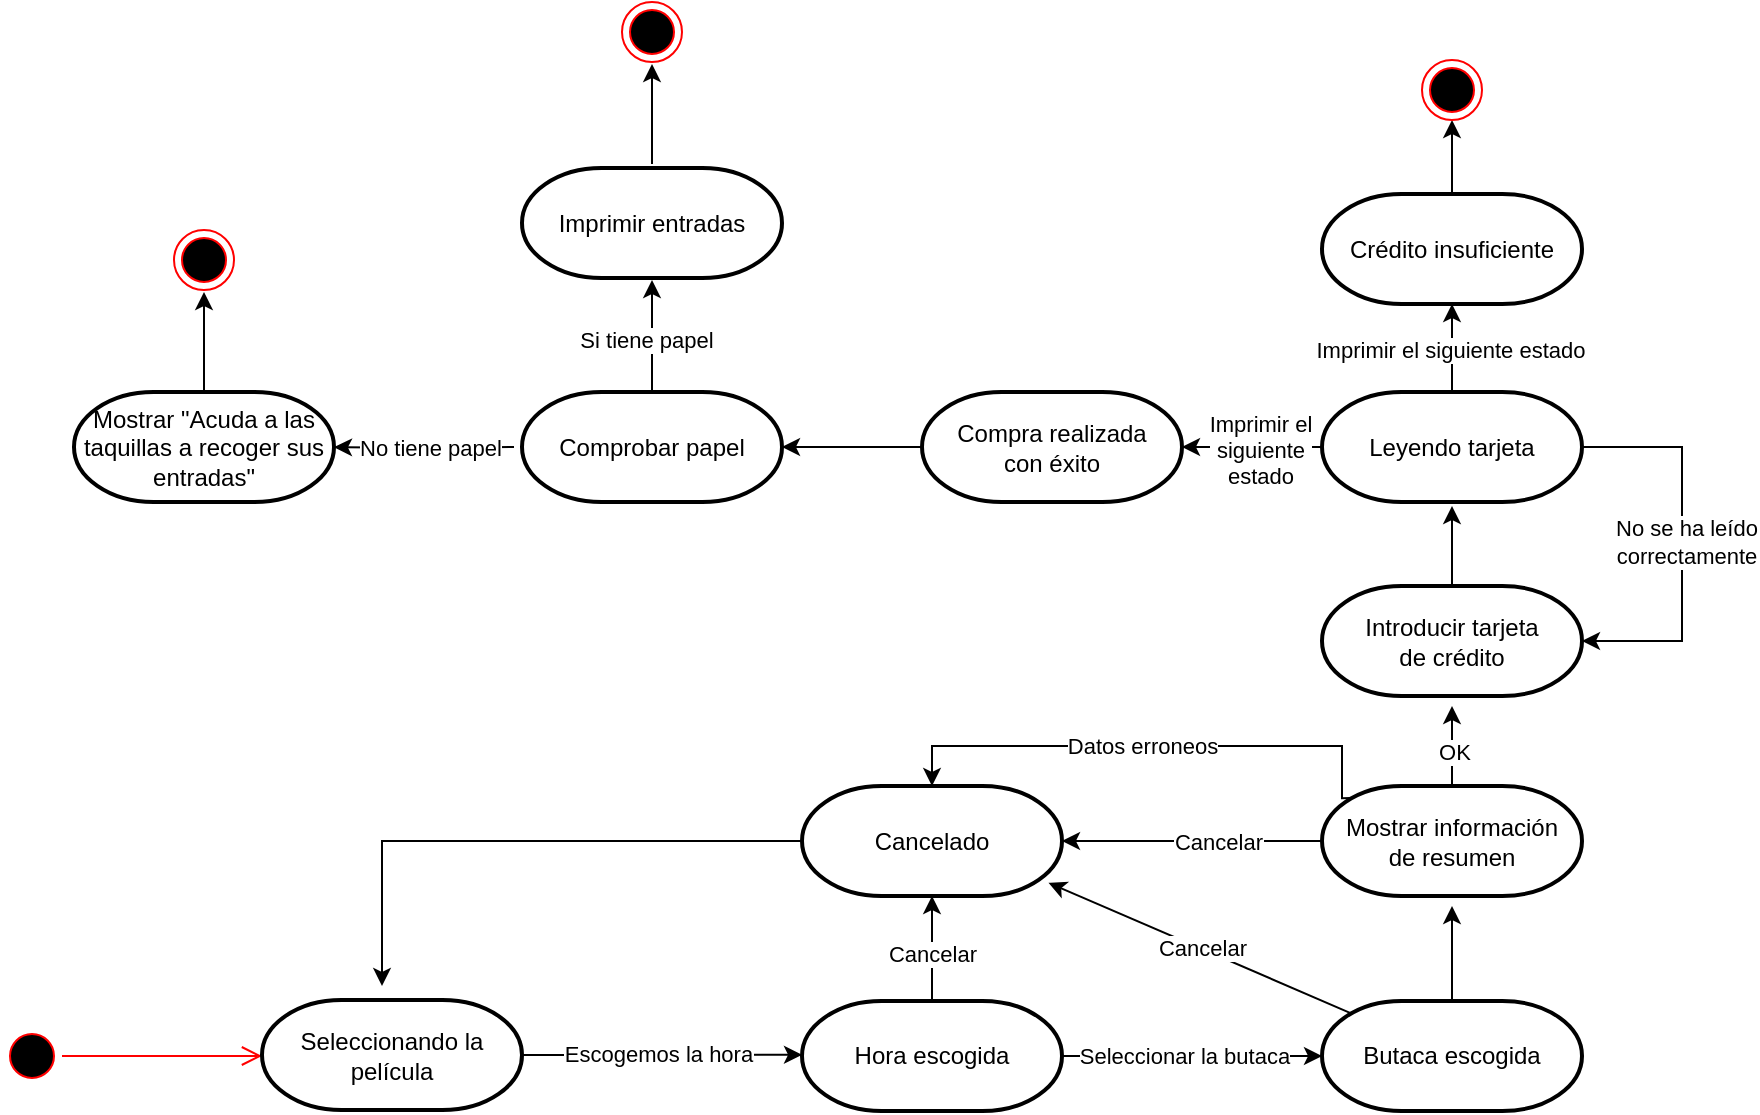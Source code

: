 <mxfile version="22.1.21" type="github">
  <diagram name="Actividad 4" id="AwJITLZNBwNfJVK1pBCj">
    <mxGraphModel dx="1298" dy="669" grid="1" gridSize="10" guides="1" tooltips="1" connect="1" arrows="1" fold="1" page="1" pageScale="1" pageWidth="1000" pageHeight="669" math="0" shadow="0">
      <root>
        <mxCell id="0" />
        <mxCell id="1" parent="0" />
        <mxCell id="gJhBMvNmLt0oM4t2PovQ-9" value="" style="ellipse;html=1;shape=startState;fillColor=#000000;strokeColor=#ff0000;" vertex="1" parent="1">
          <mxGeometry x="30" y="523" width="30" height="30" as="geometry" />
        </mxCell>
        <mxCell id="gJhBMvNmLt0oM4t2PovQ-10" value="" style="edgeStyle=orthogonalEdgeStyle;html=1;verticalAlign=bottom;endArrow=open;endSize=8;strokeColor=#ff0000;rounded=0;" edge="1" source="gJhBMvNmLt0oM4t2PovQ-9" parent="1">
          <mxGeometry relative="1" as="geometry">
            <mxPoint x="160" y="538" as="targetPoint" />
          </mxGeometry>
        </mxCell>
        <mxCell id="gJhBMvNmLt0oM4t2PovQ-17" style="edgeStyle=orthogonalEdgeStyle;rounded=0;orthogonalLoop=1;jettySize=auto;html=1;exitX=1;exitY=0.5;exitDx=0;exitDy=0;exitPerimeter=0;" edge="1" parent="1" source="gJhBMvNmLt0oM4t2PovQ-15">
          <mxGeometry relative="1" as="geometry">
            <mxPoint x="430" y="537.391" as="targetPoint" />
          </mxGeometry>
        </mxCell>
        <mxCell id="gJhBMvNmLt0oM4t2PovQ-18" value="Escogemos la hora" style="edgeLabel;html=1;align=center;verticalAlign=middle;resizable=0;points=[];" vertex="1" connectable="0" parent="gJhBMvNmLt0oM4t2PovQ-17">
          <mxGeometry x="-0.033" y="1" relative="1" as="geometry">
            <mxPoint as="offset" />
          </mxGeometry>
        </mxCell>
        <mxCell id="gJhBMvNmLt0oM4t2PovQ-15" value="Seleccionando la&lt;br&gt;película" style="strokeWidth=2;html=1;shape=mxgraph.flowchart.terminator;whiteSpace=wrap;" vertex="1" parent="1">
          <mxGeometry x="160" y="510" width="130" height="55" as="geometry" />
        </mxCell>
        <mxCell id="gJhBMvNmLt0oM4t2PovQ-20" style="edgeStyle=orthogonalEdgeStyle;rounded=0;orthogonalLoop=1;jettySize=auto;html=1;" edge="1" parent="1" source="gJhBMvNmLt0oM4t2PovQ-19">
          <mxGeometry relative="1" as="geometry">
            <mxPoint x="690" y="538" as="targetPoint" />
          </mxGeometry>
        </mxCell>
        <mxCell id="gJhBMvNmLt0oM4t2PovQ-21" value="Seleccionar la butaca" style="edgeLabel;html=1;align=center;verticalAlign=middle;resizable=0;points=[];" vertex="1" connectable="0" parent="gJhBMvNmLt0oM4t2PovQ-20">
          <mxGeometry x="-0.073" relative="1" as="geometry">
            <mxPoint as="offset" />
          </mxGeometry>
        </mxCell>
        <mxCell id="gJhBMvNmLt0oM4t2PovQ-19" value="Hora escogida" style="strokeWidth=2;html=1;shape=mxgraph.flowchart.terminator;whiteSpace=wrap;" vertex="1" parent="1">
          <mxGeometry x="430" y="510.5" width="130" height="55" as="geometry" />
        </mxCell>
        <mxCell id="gJhBMvNmLt0oM4t2PovQ-24" style="edgeStyle=orthogonalEdgeStyle;rounded=0;orthogonalLoop=1;jettySize=auto;html=1;" edge="1" parent="1" source="gJhBMvNmLt0oM4t2PovQ-22">
          <mxGeometry relative="1" as="geometry">
            <mxPoint x="755.0" y="463" as="targetPoint" />
          </mxGeometry>
        </mxCell>
        <mxCell id="gJhBMvNmLt0oM4t2PovQ-22" value="Butaca escogida" style="strokeWidth=2;html=1;shape=mxgraph.flowchart.terminator;whiteSpace=wrap;" vertex="1" parent="1">
          <mxGeometry x="690" y="510.5" width="130" height="55" as="geometry" />
        </mxCell>
        <mxCell id="gJhBMvNmLt0oM4t2PovQ-26" style="edgeStyle=orthogonalEdgeStyle;rounded=0;orthogonalLoop=1;jettySize=auto;html=1;exitX=0;exitY=0.5;exitDx=0;exitDy=0;exitPerimeter=0;" edge="1" parent="1" source="gJhBMvNmLt0oM4t2PovQ-32">
          <mxGeometry relative="1" as="geometry">
            <mxPoint x="220" y="503" as="targetPoint" />
            <Array as="points">
              <mxPoint x="220" y="431" />
            </Array>
          </mxGeometry>
        </mxCell>
        <mxCell id="gJhBMvNmLt0oM4t2PovQ-30" style="edgeStyle=orthogonalEdgeStyle;rounded=0;orthogonalLoop=1;jettySize=auto;html=1;entryX=0.5;entryY=0;entryDx=0;entryDy=0;entryPerimeter=0;exitX=0.11;exitY=0.11;exitDx=0;exitDy=0;exitPerimeter=0;" edge="1" parent="1" source="gJhBMvNmLt0oM4t2PovQ-25" target="gJhBMvNmLt0oM4t2PovQ-32">
          <mxGeometry relative="1" as="geometry">
            <mxPoint x="755" y="343" as="targetPoint" />
            <Array as="points">
              <mxPoint x="700" y="409" />
              <mxPoint x="700" y="383" />
              <mxPoint x="495" y="383" />
            </Array>
          </mxGeometry>
        </mxCell>
        <mxCell id="gJhBMvNmLt0oM4t2PovQ-31" value="Datos erroneos" style="edgeLabel;html=1;align=center;verticalAlign=middle;resizable=0;points=[];" vertex="1" connectable="0" parent="gJhBMvNmLt0oM4t2PovQ-30">
          <mxGeometry x="-0.096" y="2" relative="1" as="geometry">
            <mxPoint x="-15" y="-2" as="offset" />
          </mxGeometry>
        </mxCell>
        <mxCell id="gJhBMvNmLt0oM4t2PovQ-35" style="edgeStyle=orthogonalEdgeStyle;rounded=0;orthogonalLoop=1;jettySize=auto;html=1;" edge="1" parent="1" source="gJhBMvNmLt0oM4t2PovQ-25">
          <mxGeometry relative="1" as="geometry">
            <mxPoint x="755" y="363.0" as="targetPoint" />
          </mxGeometry>
        </mxCell>
        <mxCell id="gJhBMvNmLt0oM4t2PovQ-36" value="OK" style="edgeLabel;html=1;align=center;verticalAlign=middle;resizable=0;points=[];" vertex="1" connectable="0" parent="gJhBMvNmLt0oM4t2PovQ-35">
          <mxGeometry x="-0.165" y="-1" relative="1" as="geometry">
            <mxPoint as="offset" />
          </mxGeometry>
        </mxCell>
        <mxCell id="gJhBMvNmLt0oM4t2PovQ-25" value="Mostrar información&lt;br&gt;de resumen" style="strokeWidth=2;html=1;shape=mxgraph.flowchart.terminator;whiteSpace=wrap;" vertex="1" parent="1">
          <mxGeometry x="690" y="403" width="130" height="55" as="geometry" />
        </mxCell>
        <mxCell id="gJhBMvNmLt0oM4t2PovQ-32" value="Cancelado" style="strokeWidth=2;html=1;shape=mxgraph.flowchart.terminator;whiteSpace=wrap;" vertex="1" parent="1">
          <mxGeometry x="430" y="403" width="130" height="55" as="geometry" />
        </mxCell>
        <mxCell id="gJhBMvNmLt0oM4t2PovQ-33" style="edgeStyle=orthogonalEdgeStyle;rounded=0;orthogonalLoop=1;jettySize=auto;html=1;entryX=1;entryY=0.5;entryDx=0;entryDy=0;entryPerimeter=0;" edge="1" parent="1" source="gJhBMvNmLt0oM4t2PovQ-25" target="gJhBMvNmLt0oM4t2PovQ-32">
          <mxGeometry relative="1" as="geometry" />
        </mxCell>
        <mxCell id="gJhBMvNmLt0oM4t2PovQ-34" value="Cancelar" style="edgeLabel;html=1;align=center;verticalAlign=middle;resizable=0;points=[];" vertex="1" connectable="0" parent="gJhBMvNmLt0oM4t2PovQ-33">
          <mxGeometry x="-0.191" relative="1" as="geometry">
            <mxPoint as="offset" />
          </mxGeometry>
        </mxCell>
        <mxCell id="gJhBMvNmLt0oM4t2PovQ-42" style="edgeStyle=orthogonalEdgeStyle;rounded=0;orthogonalLoop=1;jettySize=auto;html=1;" edge="1" parent="1" source="gJhBMvNmLt0oM4t2PovQ-37">
          <mxGeometry relative="1" as="geometry">
            <mxPoint x="755" y="263" as="targetPoint" />
          </mxGeometry>
        </mxCell>
        <mxCell id="gJhBMvNmLt0oM4t2PovQ-37" value="Introducir tarjeta &lt;br&gt;de crédito" style="strokeWidth=2;html=1;shape=mxgraph.flowchart.terminator;whiteSpace=wrap;" vertex="1" parent="1">
          <mxGeometry x="690" y="303" width="130" height="55" as="geometry" />
        </mxCell>
        <mxCell id="gJhBMvNmLt0oM4t2PovQ-38" style="rounded=0;orthogonalLoop=1;jettySize=auto;html=1;exitX=0.11;exitY=0.11;exitDx=0;exitDy=0;exitPerimeter=0;entryX=0.948;entryY=0.88;entryDx=0;entryDy=0;entryPerimeter=0;" edge="1" parent="1" source="gJhBMvNmLt0oM4t2PovQ-22" target="gJhBMvNmLt0oM4t2PovQ-32">
          <mxGeometry relative="1" as="geometry" />
        </mxCell>
        <mxCell id="gJhBMvNmLt0oM4t2PovQ-39" value="Cancelar" style="edgeLabel;html=1;align=center;verticalAlign=middle;resizable=0;points=[];" vertex="1" connectable="0" parent="gJhBMvNmLt0oM4t2PovQ-38">
          <mxGeometry x="-0.0" relative="1" as="geometry">
            <mxPoint x="1" as="offset" />
          </mxGeometry>
        </mxCell>
        <mxCell id="gJhBMvNmLt0oM4t2PovQ-40" style="edgeStyle=orthogonalEdgeStyle;rounded=0;orthogonalLoop=1;jettySize=auto;html=1;entryX=0.5;entryY=1;entryDx=0;entryDy=0;entryPerimeter=0;" edge="1" parent="1" source="gJhBMvNmLt0oM4t2PovQ-19" target="gJhBMvNmLt0oM4t2PovQ-32">
          <mxGeometry relative="1" as="geometry" />
        </mxCell>
        <mxCell id="gJhBMvNmLt0oM4t2PovQ-41" value="Cancelar" style="edgeLabel;html=1;align=center;verticalAlign=middle;resizable=0;points=[];" vertex="1" connectable="0" parent="gJhBMvNmLt0oM4t2PovQ-40">
          <mxGeometry x="-0.106" relative="1" as="geometry">
            <mxPoint as="offset" />
          </mxGeometry>
        </mxCell>
        <mxCell id="gJhBMvNmLt0oM4t2PovQ-44" style="edgeStyle=orthogonalEdgeStyle;rounded=0;orthogonalLoop=1;jettySize=auto;html=1;entryX=1;entryY=0.5;entryDx=0;entryDy=0;entryPerimeter=0;" edge="1" parent="1" source="gJhBMvNmLt0oM4t2PovQ-43" target="gJhBMvNmLt0oM4t2PovQ-37">
          <mxGeometry relative="1" as="geometry">
            <mxPoint x="870" y="333" as="targetPoint" />
            <Array as="points">
              <mxPoint x="870" y="233" />
              <mxPoint x="870" y="331" />
            </Array>
          </mxGeometry>
        </mxCell>
        <mxCell id="gJhBMvNmLt0oM4t2PovQ-45" value="No se ha leído&lt;br&gt;correctamente" style="edgeLabel;html=1;align=center;verticalAlign=middle;resizable=0;points=[];" vertex="1" connectable="0" parent="gJhBMvNmLt0oM4t2PovQ-44">
          <mxGeometry x="-0.011" y="2" relative="1" as="geometry">
            <mxPoint as="offset" />
          </mxGeometry>
        </mxCell>
        <mxCell id="gJhBMvNmLt0oM4t2PovQ-46" style="edgeStyle=orthogonalEdgeStyle;rounded=0;orthogonalLoop=1;jettySize=auto;html=1;entryX=0.5;entryY=1;entryDx=0;entryDy=0;entryPerimeter=0;exitX=0.5;exitY=0;exitDx=0;exitDy=0;exitPerimeter=0;" edge="1" parent="1" source="gJhBMvNmLt0oM4t2PovQ-43" target="gJhBMvNmLt0oM4t2PovQ-47">
          <mxGeometry relative="1" as="geometry">
            <mxPoint x="755" y="172" as="targetPoint" />
            <mxPoint x="755.043" y="202" as="sourcePoint" />
          </mxGeometry>
        </mxCell>
        <mxCell id="gJhBMvNmLt0oM4t2PovQ-51" value="Imprimir el siguiente estado" style="edgeLabel;html=1;align=center;verticalAlign=middle;resizable=0;points=[];" vertex="1" connectable="0" parent="gJhBMvNmLt0oM4t2PovQ-46">
          <mxGeometry x="0.4" y="-1" relative="1" as="geometry">
            <mxPoint x="-2" y="10" as="offset" />
          </mxGeometry>
        </mxCell>
        <mxCell id="gJhBMvNmLt0oM4t2PovQ-50" style="edgeStyle=orthogonalEdgeStyle;rounded=0;orthogonalLoop=1;jettySize=auto;html=1;" edge="1" parent="1" source="gJhBMvNmLt0oM4t2PovQ-43">
          <mxGeometry relative="1" as="geometry">
            <mxPoint x="620" y="233.5" as="targetPoint" />
          </mxGeometry>
        </mxCell>
        <mxCell id="gJhBMvNmLt0oM4t2PovQ-53" value="Imprimir el&lt;br&gt;siguiente&lt;br&gt;estado" style="edgeLabel;html=1;align=center;verticalAlign=middle;resizable=0;points=[];" vertex="1" connectable="0" parent="gJhBMvNmLt0oM4t2PovQ-50">
          <mxGeometry x="-0.23" y="1" relative="1" as="geometry">
            <mxPoint x="-4" as="offset" />
          </mxGeometry>
        </mxCell>
        <mxCell id="gJhBMvNmLt0oM4t2PovQ-43" value="Leyendo tarjeta" style="strokeWidth=2;html=1;shape=mxgraph.flowchart.terminator;whiteSpace=wrap;" vertex="1" parent="1">
          <mxGeometry x="690" y="206" width="130" height="55" as="geometry" />
        </mxCell>
        <mxCell id="gJhBMvNmLt0oM4t2PovQ-49" style="edgeStyle=orthogonalEdgeStyle;rounded=0;orthogonalLoop=1;jettySize=auto;html=1;entryX=0.5;entryY=1;entryDx=0;entryDy=0;" edge="1" parent="1" source="gJhBMvNmLt0oM4t2PovQ-47" target="gJhBMvNmLt0oM4t2PovQ-48">
          <mxGeometry relative="1" as="geometry" />
        </mxCell>
        <mxCell id="gJhBMvNmLt0oM4t2PovQ-47" value="Crédito insuficiente" style="strokeWidth=2;html=1;shape=mxgraph.flowchart.terminator;whiteSpace=wrap;" vertex="1" parent="1">
          <mxGeometry x="690" y="107" width="130" height="55" as="geometry" />
        </mxCell>
        <mxCell id="gJhBMvNmLt0oM4t2PovQ-48" value="" style="ellipse;html=1;shape=endState;fillColor=#000000;strokeColor=#ff0000;" vertex="1" parent="1">
          <mxGeometry x="740" y="40" width="30" height="30" as="geometry" />
        </mxCell>
        <mxCell id="gJhBMvNmLt0oM4t2PovQ-54" style="edgeStyle=orthogonalEdgeStyle;rounded=0;orthogonalLoop=1;jettySize=auto;html=1;" edge="1" parent="1" source="gJhBMvNmLt0oM4t2PovQ-52">
          <mxGeometry relative="1" as="geometry">
            <mxPoint x="420" y="233.5" as="targetPoint" />
          </mxGeometry>
        </mxCell>
        <mxCell id="gJhBMvNmLt0oM4t2PovQ-52" value="Compra realizada&lt;br&gt;con éxito" style="strokeWidth=2;html=1;shape=mxgraph.flowchart.terminator;whiteSpace=wrap;" vertex="1" parent="1">
          <mxGeometry x="490" y="206" width="130" height="55" as="geometry" />
        </mxCell>
        <mxCell id="gJhBMvNmLt0oM4t2PovQ-56" style="edgeStyle=orthogonalEdgeStyle;rounded=0;orthogonalLoop=1;jettySize=auto;html=1;" edge="1" parent="1" source="gJhBMvNmLt0oM4t2PovQ-55">
          <mxGeometry relative="1" as="geometry">
            <mxPoint x="355" y="150" as="targetPoint" />
          </mxGeometry>
        </mxCell>
        <mxCell id="gJhBMvNmLt0oM4t2PovQ-57" value="Si tiene papel" style="edgeLabel;html=1;align=center;verticalAlign=middle;resizable=0;points=[];" vertex="1" connectable="0" parent="gJhBMvNmLt0oM4t2PovQ-56">
          <mxGeometry x="-0.068" y="3" relative="1" as="geometry">
            <mxPoint as="offset" />
          </mxGeometry>
        </mxCell>
        <mxCell id="gJhBMvNmLt0oM4t2PovQ-61" style="edgeStyle=orthogonalEdgeStyle;rounded=0;orthogonalLoop=1;jettySize=auto;html=1;exitX=0;exitY=0.5;exitDx=0;exitDy=0;exitPerimeter=0;" edge="1" parent="1">
          <mxGeometry relative="1" as="geometry">
            <mxPoint x="196" y="233.609" as="targetPoint" />
            <mxPoint x="286" y="233.5" as="sourcePoint" />
          </mxGeometry>
        </mxCell>
        <mxCell id="gJhBMvNmLt0oM4t2PovQ-62" value="No tiene papel" style="edgeLabel;html=1;align=center;verticalAlign=middle;resizable=0;points=[];" vertex="1" connectable="0" parent="gJhBMvNmLt0oM4t2PovQ-61">
          <mxGeometry x="0.054" relative="1" as="geometry">
            <mxPoint x="5" as="offset" />
          </mxGeometry>
        </mxCell>
        <mxCell id="gJhBMvNmLt0oM4t2PovQ-55" value="Comprobar papel" style="strokeWidth=2;html=1;shape=mxgraph.flowchart.terminator;whiteSpace=wrap;" vertex="1" parent="1">
          <mxGeometry x="290" y="206" width="130" height="55" as="geometry" />
        </mxCell>
        <mxCell id="gJhBMvNmLt0oM4t2PovQ-58" value="Imprimir entradas" style="strokeWidth=2;html=1;shape=mxgraph.flowchart.terminator;whiteSpace=wrap;" vertex="1" parent="1">
          <mxGeometry x="290" y="94" width="130" height="55" as="geometry" />
        </mxCell>
        <mxCell id="gJhBMvNmLt0oM4t2PovQ-59" style="edgeStyle=orthogonalEdgeStyle;rounded=0;orthogonalLoop=1;jettySize=auto;html=1;entryX=0.5;entryY=1;entryDx=0;entryDy=0;" edge="1" parent="1">
          <mxGeometry relative="1" as="geometry">
            <mxPoint x="355" y="92" as="sourcePoint" />
            <mxPoint x="355" y="42" as="targetPoint" />
          </mxGeometry>
        </mxCell>
        <mxCell id="gJhBMvNmLt0oM4t2PovQ-60" value="" style="ellipse;html=1;shape=endState;fillColor=#000000;strokeColor=#ff0000;" vertex="1" parent="1">
          <mxGeometry x="340" y="11" width="30" height="30" as="geometry" />
        </mxCell>
        <mxCell id="gJhBMvNmLt0oM4t2PovQ-63" value="Mostrar &quot;Acuda a las taquillas a recoger sus&lt;br&gt;entradas&quot;" style="strokeWidth=2;html=1;shape=mxgraph.flowchart.terminator;whiteSpace=wrap;" vertex="1" parent="1">
          <mxGeometry x="66" y="206" width="130" height="55" as="geometry" />
        </mxCell>
        <mxCell id="gJhBMvNmLt0oM4t2PovQ-64" style="edgeStyle=orthogonalEdgeStyle;rounded=0;orthogonalLoop=1;jettySize=auto;html=1;entryX=0.5;entryY=1;entryDx=0;entryDy=0;" edge="1" parent="1">
          <mxGeometry relative="1" as="geometry">
            <mxPoint x="131" y="206" as="sourcePoint" />
            <mxPoint x="131" y="156" as="targetPoint" />
          </mxGeometry>
        </mxCell>
        <mxCell id="gJhBMvNmLt0oM4t2PovQ-65" value="" style="ellipse;html=1;shape=endState;fillColor=#000000;strokeColor=#ff0000;" vertex="1" parent="1">
          <mxGeometry x="116" y="125" width="30" height="30" as="geometry" />
        </mxCell>
      </root>
    </mxGraphModel>
  </diagram>
</mxfile>
